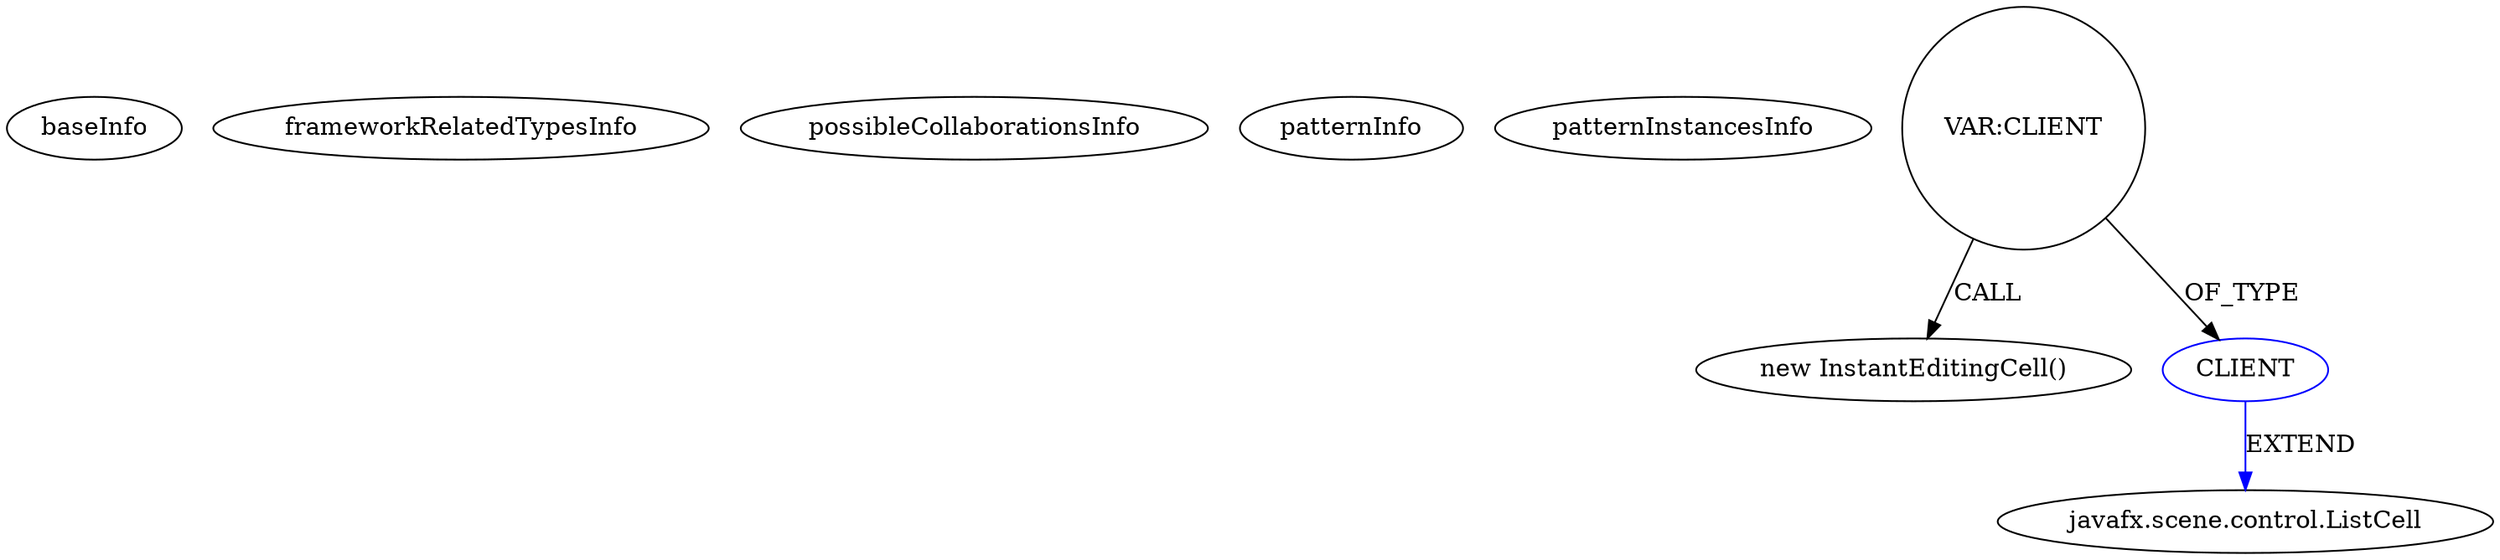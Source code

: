 digraph {
baseInfo[graphId=4521,category="pattern",isAnonymous=false,possibleRelation=false]
frameworkRelatedTypesInfo[]
possibleCollaborationsInfo[]
patternInfo[frequency=2.0,patternRootClient=null]
patternInstancesInfo[0="Johnmalc-JavaFX~/Johnmalc-JavaFX/JavaFX-master/src/james/ServiceSample.java~ServiceSample~667",1="Johnmalc-JavaFX~/Johnmalc-JavaFX/JavaFX-master/src/james/ServiceSample.java~void init(javafx.stage.Stage)~669"]
8[label="new InstantEditingCell()",vertexType="CONSTRUCTOR_CALL",isFrameworkType=false]
9[label="VAR:CLIENT",vertexType="VARIABLE_EXPRESION",isFrameworkType=false,shape=circle]
10[label="CLIENT",vertexType="REFERENCE_CLIENT_CLASS_DECLARATION",isFrameworkType=false,color=blue]
5[label="javafx.scene.control.ListCell",vertexType="FRAMEWORK_CLASS_TYPE",isFrameworkType=false]
9->10[label="OF_TYPE"]
10->5[label="EXTEND",color=blue]
9->8[label="CALL"]
}
